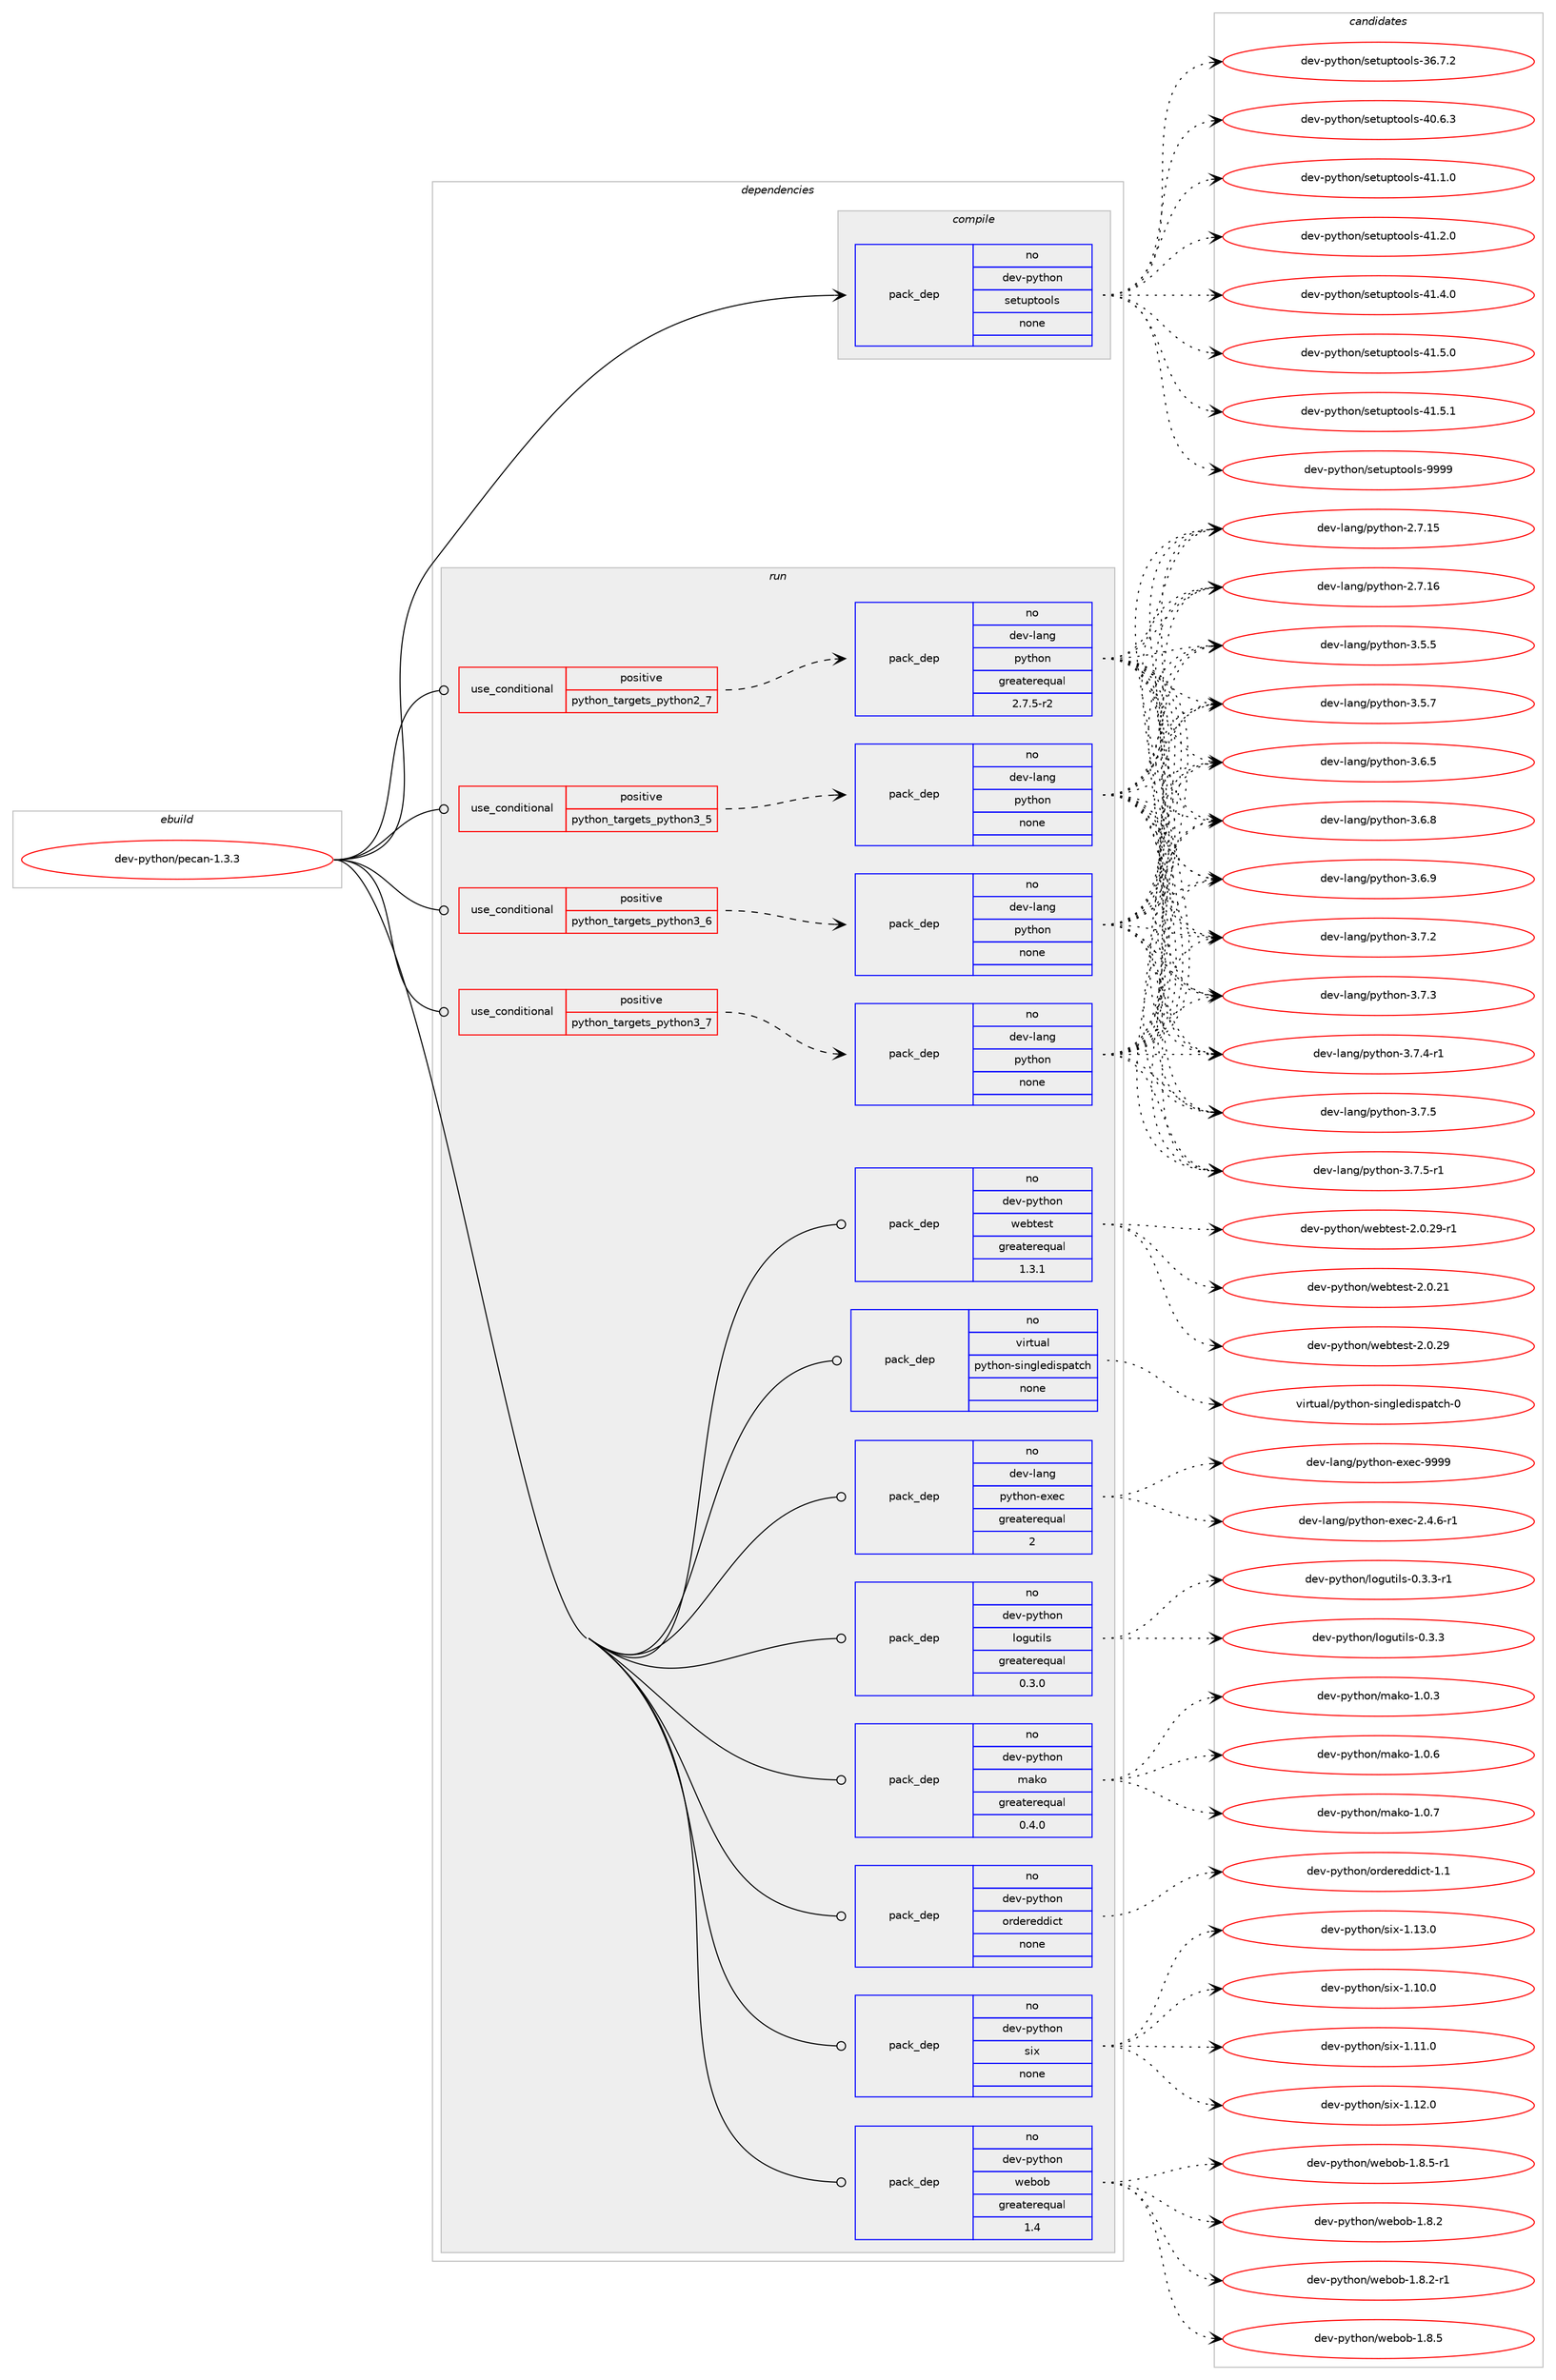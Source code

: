 digraph prolog {

# *************
# Graph options
# *************

newrank=true;
concentrate=true;
compound=true;
graph [rankdir=LR,fontname=Helvetica,fontsize=10,ranksep=1.5];#, ranksep=2.5, nodesep=0.2];
edge  [arrowhead=vee];
node  [fontname=Helvetica,fontsize=10];

# **********
# The ebuild
# **********

subgraph cluster_leftcol {
color=gray;
rank=same;
label=<<i>ebuild</i>>;
id [label="dev-python/pecan-1.3.3", color=red, width=4, href="../dev-python/pecan-1.3.3.svg"];
}

# ****************
# The dependencies
# ****************

subgraph cluster_midcol {
color=gray;
label=<<i>dependencies</i>>;
subgraph cluster_compile {
fillcolor="#eeeeee";
style=filled;
label=<<i>compile</i>>;
subgraph pack465322 {
dependency621490 [label=<<TABLE BORDER="0" CELLBORDER="1" CELLSPACING="0" CELLPADDING="4" WIDTH="220"><TR><TD ROWSPAN="6" CELLPADDING="30">pack_dep</TD></TR><TR><TD WIDTH="110">no</TD></TR><TR><TD>dev-python</TD></TR><TR><TD>setuptools</TD></TR><TR><TD>none</TD></TR><TR><TD></TD></TR></TABLE>>, shape=none, color=blue];
}
id:e -> dependency621490:w [weight=20,style="solid",arrowhead="vee"];
}
subgraph cluster_compileandrun {
fillcolor="#eeeeee";
style=filled;
label=<<i>compile and run</i>>;
}
subgraph cluster_run {
fillcolor="#eeeeee";
style=filled;
label=<<i>run</i>>;
subgraph cond144328 {
dependency621491 [label=<<TABLE BORDER="0" CELLBORDER="1" CELLSPACING="0" CELLPADDING="4"><TR><TD ROWSPAN="3" CELLPADDING="10">use_conditional</TD></TR><TR><TD>positive</TD></TR><TR><TD>python_targets_python2_7</TD></TR></TABLE>>, shape=none, color=red];
subgraph pack465323 {
dependency621492 [label=<<TABLE BORDER="0" CELLBORDER="1" CELLSPACING="0" CELLPADDING="4" WIDTH="220"><TR><TD ROWSPAN="6" CELLPADDING="30">pack_dep</TD></TR><TR><TD WIDTH="110">no</TD></TR><TR><TD>dev-lang</TD></TR><TR><TD>python</TD></TR><TR><TD>greaterequal</TD></TR><TR><TD>2.7.5-r2</TD></TR></TABLE>>, shape=none, color=blue];
}
dependency621491:e -> dependency621492:w [weight=20,style="dashed",arrowhead="vee"];
}
id:e -> dependency621491:w [weight=20,style="solid",arrowhead="odot"];
subgraph cond144329 {
dependency621493 [label=<<TABLE BORDER="0" CELLBORDER="1" CELLSPACING="0" CELLPADDING="4"><TR><TD ROWSPAN="3" CELLPADDING="10">use_conditional</TD></TR><TR><TD>positive</TD></TR><TR><TD>python_targets_python3_5</TD></TR></TABLE>>, shape=none, color=red];
subgraph pack465324 {
dependency621494 [label=<<TABLE BORDER="0" CELLBORDER="1" CELLSPACING="0" CELLPADDING="4" WIDTH="220"><TR><TD ROWSPAN="6" CELLPADDING="30">pack_dep</TD></TR><TR><TD WIDTH="110">no</TD></TR><TR><TD>dev-lang</TD></TR><TR><TD>python</TD></TR><TR><TD>none</TD></TR><TR><TD></TD></TR></TABLE>>, shape=none, color=blue];
}
dependency621493:e -> dependency621494:w [weight=20,style="dashed",arrowhead="vee"];
}
id:e -> dependency621493:w [weight=20,style="solid",arrowhead="odot"];
subgraph cond144330 {
dependency621495 [label=<<TABLE BORDER="0" CELLBORDER="1" CELLSPACING="0" CELLPADDING="4"><TR><TD ROWSPAN="3" CELLPADDING="10">use_conditional</TD></TR><TR><TD>positive</TD></TR><TR><TD>python_targets_python3_6</TD></TR></TABLE>>, shape=none, color=red];
subgraph pack465325 {
dependency621496 [label=<<TABLE BORDER="0" CELLBORDER="1" CELLSPACING="0" CELLPADDING="4" WIDTH="220"><TR><TD ROWSPAN="6" CELLPADDING="30">pack_dep</TD></TR><TR><TD WIDTH="110">no</TD></TR><TR><TD>dev-lang</TD></TR><TR><TD>python</TD></TR><TR><TD>none</TD></TR><TR><TD></TD></TR></TABLE>>, shape=none, color=blue];
}
dependency621495:e -> dependency621496:w [weight=20,style="dashed",arrowhead="vee"];
}
id:e -> dependency621495:w [weight=20,style="solid",arrowhead="odot"];
subgraph cond144331 {
dependency621497 [label=<<TABLE BORDER="0" CELLBORDER="1" CELLSPACING="0" CELLPADDING="4"><TR><TD ROWSPAN="3" CELLPADDING="10">use_conditional</TD></TR><TR><TD>positive</TD></TR><TR><TD>python_targets_python3_7</TD></TR></TABLE>>, shape=none, color=red];
subgraph pack465326 {
dependency621498 [label=<<TABLE BORDER="0" CELLBORDER="1" CELLSPACING="0" CELLPADDING="4" WIDTH="220"><TR><TD ROWSPAN="6" CELLPADDING="30">pack_dep</TD></TR><TR><TD WIDTH="110">no</TD></TR><TR><TD>dev-lang</TD></TR><TR><TD>python</TD></TR><TR><TD>none</TD></TR><TR><TD></TD></TR></TABLE>>, shape=none, color=blue];
}
dependency621497:e -> dependency621498:w [weight=20,style="dashed",arrowhead="vee"];
}
id:e -> dependency621497:w [weight=20,style="solid",arrowhead="odot"];
subgraph pack465327 {
dependency621499 [label=<<TABLE BORDER="0" CELLBORDER="1" CELLSPACING="0" CELLPADDING="4" WIDTH="220"><TR><TD ROWSPAN="6" CELLPADDING="30">pack_dep</TD></TR><TR><TD WIDTH="110">no</TD></TR><TR><TD>dev-lang</TD></TR><TR><TD>python-exec</TD></TR><TR><TD>greaterequal</TD></TR><TR><TD>2</TD></TR></TABLE>>, shape=none, color=blue];
}
id:e -> dependency621499:w [weight=20,style="solid",arrowhead="odot"];
subgraph pack465328 {
dependency621500 [label=<<TABLE BORDER="0" CELLBORDER="1" CELLSPACING="0" CELLPADDING="4" WIDTH="220"><TR><TD ROWSPAN="6" CELLPADDING="30">pack_dep</TD></TR><TR><TD WIDTH="110">no</TD></TR><TR><TD>dev-python</TD></TR><TR><TD>logutils</TD></TR><TR><TD>greaterequal</TD></TR><TR><TD>0.3.0</TD></TR></TABLE>>, shape=none, color=blue];
}
id:e -> dependency621500:w [weight=20,style="solid",arrowhead="odot"];
subgraph pack465329 {
dependency621501 [label=<<TABLE BORDER="0" CELLBORDER="1" CELLSPACING="0" CELLPADDING="4" WIDTH="220"><TR><TD ROWSPAN="6" CELLPADDING="30">pack_dep</TD></TR><TR><TD WIDTH="110">no</TD></TR><TR><TD>dev-python</TD></TR><TR><TD>mako</TD></TR><TR><TD>greaterequal</TD></TR><TR><TD>0.4.0</TD></TR></TABLE>>, shape=none, color=blue];
}
id:e -> dependency621501:w [weight=20,style="solid",arrowhead="odot"];
subgraph pack465330 {
dependency621502 [label=<<TABLE BORDER="0" CELLBORDER="1" CELLSPACING="0" CELLPADDING="4" WIDTH="220"><TR><TD ROWSPAN="6" CELLPADDING="30">pack_dep</TD></TR><TR><TD WIDTH="110">no</TD></TR><TR><TD>dev-python</TD></TR><TR><TD>ordereddict</TD></TR><TR><TD>none</TD></TR><TR><TD></TD></TR></TABLE>>, shape=none, color=blue];
}
id:e -> dependency621502:w [weight=20,style="solid",arrowhead="odot"];
subgraph pack465331 {
dependency621503 [label=<<TABLE BORDER="0" CELLBORDER="1" CELLSPACING="0" CELLPADDING="4" WIDTH="220"><TR><TD ROWSPAN="6" CELLPADDING="30">pack_dep</TD></TR><TR><TD WIDTH="110">no</TD></TR><TR><TD>dev-python</TD></TR><TR><TD>six</TD></TR><TR><TD>none</TD></TR><TR><TD></TD></TR></TABLE>>, shape=none, color=blue];
}
id:e -> dependency621503:w [weight=20,style="solid",arrowhead="odot"];
subgraph pack465332 {
dependency621504 [label=<<TABLE BORDER="0" CELLBORDER="1" CELLSPACING="0" CELLPADDING="4" WIDTH="220"><TR><TD ROWSPAN="6" CELLPADDING="30">pack_dep</TD></TR><TR><TD WIDTH="110">no</TD></TR><TR><TD>dev-python</TD></TR><TR><TD>webob</TD></TR><TR><TD>greaterequal</TD></TR><TR><TD>1.4</TD></TR></TABLE>>, shape=none, color=blue];
}
id:e -> dependency621504:w [weight=20,style="solid",arrowhead="odot"];
subgraph pack465333 {
dependency621505 [label=<<TABLE BORDER="0" CELLBORDER="1" CELLSPACING="0" CELLPADDING="4" WIDTH="220"><TR><TD ROWSPAN="6" CELLPADDING="30">pack_dep</TD></TR><TR><TD WIDTH="110">no</TD></TR><TR><TD>dev-python</TD></TR><TR><TD>webtest</TD></TR><TR><TD>greaterequal</TD></TR><TR><TD>1.3.1</TD></TR></TABLE>>, shape=none, color=blue];
}
id:e -> dependency621505:w [weight=20,style="solid",arrowhead="odot"];
subgraph pack465334 {
dependency621506 [label=<<TABLE BORDER="0" CELLBORDER="1" CELLSPACING="0" CELLPADDING="4" WIDTH="220"><TR><TD ROWSPAN="6" CELLPADDING="30">pack_dep</TD></TR><TR><TD WIDTH="110">no</TD></TR><TR><TD>virtual</TD></TR><TR><TD>python-singledispatch</TD></TR><TR><TD>none</TD></TR><TR><TD></TD></TR></TABLE>>, shape=none, color=blue];
}
id:e -> dependency621506:w [weight=20,style="solid",arrowhead="odot"];
}
}

# **************
# The candidates
# **************

subgraph cluster_choices {
rank=same;
color=gray;
label=<<i>candidates</i>>;

subgraph choice465322 {
color=black;
nodesep=1;
choice100101118451121211161041111104711510111611711211611111110811545515446554650 [label="dev-python/setuptools-36.7.2", color=red, width=4,href="../dev-python/setuptools-36.7.2.svg"];
choice100101118451121211161041111104711510111611711211611111110811545524846544651 [label="dev-python/setuptools-40.6.3", color=red, width=4,href="../dev-python/setuptools-40.6.3.svg"];
choice100101118451121211161041111104711510111611711211611111110811545524946494648 [label="dev-python/setuptools-41.1.0", color=red, width=4,href="../dev-python/setuptools-41.1.0.svg"];
choice100101118451121211161041111104711510111611711211611111110811545524946504648 [label="dev-python/setuptools-41.2.0", color=red, width=4,href="../dev-python/setuptools-41.2.0.svg"];
choice100101118451121211161041111104711510111611711211611111110811545524946524648 [label="dev-python/setuptools-41.4.0", color=red, width=4,href="../dev-python/setuptools-41.4.0.svg"];
choice100101118451121211161041111104711510111611711211611111110811545524946534648 [label="dev-python/setuptools-41.5.0", color=red, width=4,href="../dev-python/setuptools-41.5.0.svg"];
choice100101118451121211161041111104711510111611711211611111110811545524946534649 [label="dev-python/setuptools-41.5.1", color=red, width=4,href="../dev-python/setuptools-41.5.1.svg"];
choice10010111845112121116104111110471151011161171121161111111081154557575757 [label="dev-python/setuptools-9999", color=red, width=4,href="../dev-python/setuptools-9999.svg"];
dependency621490:e -> choice100101118451121211161041111104711510111611711211611111110811545515446554650:w [style=dotted,weight="100"];
dependency621490:e -> choice100101118451121211161041111104711510111611711211611111110811545524846544651:w [style=dotted,weight="100"];
dependency621490:e -> choice100101118451121211161041111104711510111611711211611111110811545524946494648:w [style=dotted,weight="100"];
dependency621490:e -> choice100101118451121211161041111104711510111611711211611111110811545524946504648:w [style=dotted,weight="100"];
dependency621490:e -> choice100101118451121211161041111104711510111611711211611111110811545524946524648:w [style=dotted,weight="100"];
dependency621490:e -> choice100101118451121211161041111104711510111611711211611111110811545524946534648:w [style=dotted,weight="100"];
dependency621490:e -> choice100101118451121211161041111104711510111611711211611111110811545524946534649:w [style=dotted,weight="100"];
dependency621490:e -> choice10010111845112121116104111110471151011161171121161111111081154557575757:w [style=dotted,weight="100"];
}
subgraph choice465323 {
color=black;
nodesep=1;
choice10010111845108971101034711212111610411111045504655464953 [label="dev-lang/python-2.7.15", color=red, width=4,href="../dev-lang/python-2.7.15.svg"];
choice10010111845108971101034711212111610411111045504655464954 [label="dev-lang/python-2.7.16", color=red, width=4,href="../dev-lang/python-2.7.16.svg"];
choice100101118451089711010347112121116104111110455146534653 [label="dev-lang/python-3.5.5", color=red, width=4,href="../dev-lang/python-3.5.5.svg"];
choice100101118451089711010347112121116104111110455146534655 [label="dev-lang/python-3.5.7", color=red, width=4,href="../dev-lang/python-3.5.7.svg"];
choice100101118451089711010347112121116104111110455146544653 [label="dev-lang/python-3.6.5", color=red, width=4,href="../dev-lang/python-3.6.5.svg"];
choice100101118451089711010347112121116104111110455146544656 [label="dev-lang/python-3.6.8", color=red, width=4,href="../dev-lang/python-3.6.8.svg"];
choice100101118451089711010347112121116104111110455146544657 [label="dev-lang/python-3.6.9", color=red, width=4,href="../dev-lang/python-3.6.9.svg"];
choice100101118451089711010347112121116104111110455146554650 [label="dev-lang/python-3.7.2", color=red, width=4,href="../dev-lang/python-3.7.2.svg"];
choice100101118451089711010347112121116104111110455146554651 [label="dev-lang/python-3.7.3", color=red, width=4,href="../dev-lang/python-3.7.3.svg"];
choice1001011184510897110103471121211161041111104551465546524511449 [label="dev-lang/python-3.7.4-r1", color=red, width=4,href="../dev-lang/python-3.7.4-r1.svg"];
choice100101118451089711010347112121116104111110455146554653 [label="dev-lang/python-3.7.5", color=red, width=4,href="../dev-lang/python-3.7.5.svg"];
choice1001011184510897110103471121211161041111104551465546534511449 [label="dev-lang/python-3.7.5-r1", color=red, width=4,href="../dev-lang/python-3.7.5-r1.svg"];
dependency621492:e -> choice10010111845108971101034711212111610411111045504655464953:w [style=dotted,weight="100"];
dependency621492:e -> choice10010111845108971101034711212111610411111045504655464954:w [style=dotted,weight="100"];
dependency621492:e -> choice100101118451089711010347112121116104111110455146534653:w [style=dotted,weight="100"];
dependency621492:e -> choice100101118451089711010347112121116104111110455146534655:w [style=dotted,weight="100"];
dependency621492:e -> choice100101118451089711010347112121116104111110455146544653:w [style=dotted,weight="100"];
dependency621492:e -> choice100101118451089711010347112121116104111110455146544656:w [style=dotted,weight="100"];
dependency621492:e -> choice100101118451089711010347112121116104111110455146544657:w [style=dotted,weight="100"];
dependency621492:e -> choice100101118451089711010347112121116104111110455146554650:w [style=dotted,weight="100"];
dependency621492:e -> choice100101118451089711010347112121116104111110455146554651:w [style=dotted,weight="100"];
dependency621492:e -> choice1001011184510897110103471121211161041111104551465546524511449:w [style=dotted,weight="100"];
dependency621492:e -> choice100101118451089711010347112121116104111110455146554653:w [style=dotted,weight="100"];
dependency621492:e -> choice1001011184510897110103471121211161041111104551465546534511449:w [style=dotted,weight="100"];
}
subgraph choice465324 {
color=black;
nodesep=1;
choice10010111845108971101034711212111610411111045504655464953 [label="dev-lang/python-2.7.15", color=red, width=4,href="../dev-lang/python-2.7.15.svg"];
choice10010111845108971101034711212111610411111045504655464954 [label="dev-lang/python-2.7.16", color=red, width=4,href="../dev-lang/python-2.7.16.svg"];
choice100101118451089711010347112121116104111110455146534653 [label="dev-lang/python-3.5.5", color=red, width=4,href="../dev-lang/python-3.5.5.svg"];
choice100101118451089711010347112121116104111110455146534655 [label="dev-lang/python-3.5.7", color=red, width=4,href="../dev-lang/python-3.5.7.svg"];
choice100101118451089711010347112121116104111110455146544653 [label="dev-lang/python-3.6.5", color=red, width=4,href="../dev-lang/python-3.6.5.svg"];
choice100101118451089711010347112121116104111110455146544656 [label="dev-lang/python-3.6.8", color=red, width=4,href="../dev-lang/python-3.6.8.svg"];
choice100101118451089711010347112121116104111110455146544657 [label="dev-lang/python-3.6.9", color=red, width=4,href="../dev-lang/python-3.6.9.svg"];
choice100101118451089711010347112121116104111110455146554650 [label="dev-lang/python-3.7.2", color=red, width=4,href="../dev-lang/python-3.7.2.svg"];
choice100101118451089711010347112121116104111110455146554651 [label="dev-lang/python-3.7.3", color=red, width=4,href="../dev-lang/python-3.7.3.svg"];
choice1001011184510897110103471121211161041111104551465546524511449 [label="dev-lang/python-3.7.4-r1", color=red, width=4,href="../dev-lang/python-3.7.4-r1.svg"];
choice100101118451089711010347112121116104111110455146554653 [label="dev-lang/python-3.7.5", color=red, width=4,href="../dev-lang/python-3.7.5.svg"];
choice1001011184510897110103471121211161041111104551465546534511449 [label="dev-lang/python-3.7.5-r1", color=red, width=4,href="../dev-lang/python-3.7.5-r1.svg"];
dependency621494:e -> choice10010111845108971101034711212111610411111045504655464953:w [style=dotted,weight="100"];
dependency621494:e -> choice10010111845108971101034711212111610411111045504655464954:w [style=dotted,weight="100"];
dependency621494:e -> choice100101118451089711010347112121116104111110455146534653:w [style=dotted,weight="100"];
dependency621494:e -> choice100101118451089711010347112121116104111110455146534655:w [style=dotted,weight="100"];
dependency621494:e -> choice100101118451089711010347112121116104111110455146544653:w [style=dotted,weight="100"];
dependency621494:e -> choice100101118451089711010347112121116104111110455146544656:w [style=dotted,weight="100"];
dependency621494:e -> choice100101118451089711010347112121116104111110455146544657:w [style=dotted,weight="100"];
dependency621494:e -> choice100101118451089711010347112121116104111110455146554650:w [style=dotted,weight="100"];
dependency621494:e -> choice100101118451089711010347112121116104111110455146554651:w [style=dotted,weight="100"];
dependency621494:e -> choice1001011184510897110103471121211161041111104551465546524511449:w [style=dotted,weight="100"];
dependency621494:e -> choice100101118451089711010347112121116104111110455146554653:w [style=dotted,weight="100"];
dependency621494:e -> choice1001011184510897110103471121211161041111104551465546534511449:w [style=dotted,weight="100"];
}
subgraph choice465325 {
color=black;
nodesep=1;
choice10010111845108971101034711212111610411111045504655464953 [label="dev-lang/python-2.7.15", color=red, width=4,href="../dev-lang/python-2.7.15.svg"];
choice10010111845108971101034711212111610411111045504655464954 [label="dev-lang/python-2.7.16", color=red, width=4,href="../dev-lang/python-2.7.16.svg"];
choice100101118451089711010347112121116104111110455146534653 [label="dev-lang/python-3.5.5", color=red, width=4,href="../dev-lang/python-3.5.5.svg"];
choice100101118451089711010347112121116104111110455146534655 [label="dev-lang/python-3.5.7", color=red, width=4,href="../dev-lang/python-3.5.7.svg"];
choice100101118451089711010347112121116104111110455146544653 [label="dev-lang/python-3.6.5", color=red, width=4,href="../dev-lang/python-3.6.5.svg"];
choice100101118451089711010347112121116104111110455146544656 [label="dev-lang/python-3.6.8", color=red, width=4,href="../dev-lang/python-3.6.8.svg"];
choice100101118451089711010347112121116104111110455146544657 [label="dev-lang/python-3.6.9", color=red, width=4,href="../dev-lang/python-3.6.9.svg"];
choice100101118451089711010347112121116104111110455146554650 [label="dev-lang/python-3.7.2", color=red, width=4,href="../dev-lang/python-3.7.2.svg"];
choice100101118451089711010347112121116104111110455146554651 [label="dev-lang/python-3.7.3", color=red, width=4,href="../dev-lang/python-3.7.3.svg"];
choice1001011184510897110103471121211161041111104551465546524511449 [label="dev-lang/python-3.7.4-r1", color=red, width=4,href="../dev-lang/python-3.7.4-r1.svg"];
choice100101118451089711010347112121116104111110455146554653 [label="dev-lang/python-3.7.5", color=red, width=4,href="../dev-lang/python-3.7.5.svg"];
choice1001011184510897110103471121211161041111104551465546534511449 [label="dev-lang/python-3.7.5-r1", color=red, width=4,href="../dev-lang/python-3.7.5-r1.svg"];
dependency621496:e -> choice10010111845108971101034711212111610411111045504655464953:w [style=dotted,weight="100"];
dependency621496:e -> choice10010111845108971101034711212111610411111045504655464954:w [style=dotted,weight="100"];
dependency621496:e -> choice100101118451089711010347112121116104111110455146534653:w [style=dotted,weight="100"];
dependency621496:e -> choice100101118451089711010347112121116104111110455146534655:w [style=dotted,weight="100"];
dependency621496:e -> choice100101118451089711010347112121116104111110455146544653:w [style=dotted,weight="100"];
dependency621496:e -> choice100101118451089711010347112121116104111110455146544656:w [style=dotted,weight="100"];
dependency621496:e -> choice100101118451089711010347112121116104111110455146544657:w [style=dotted,weight="100"];
dependency621496:e -> choice100101118451089711010347112121116104111110455146554650:w [style=dotted,weight="100"];
dependency621496:e -> choice100101118451089711010347112121116104111110455146554651:w [style=dotted,weight="100"];
dependency621496:e -> choice1001011184510897110103471121211161041111104551465546524511449:w [style=dotted,weight="100"];
dependency621496:e -> choice100101118451089711010347112121116104111110455146554653:w [style=dotted,weight="100"];
dependency621496:e -> choice1001011184510897110103471121211161041111104551465546534511449:w [style=dotted,weight="100"];
}
subgraph choice465326 {
color=black;
nodesep=1;
choice10010111845108971101034711212111610411111045504655464953 [label="dev-lang/python-2.7.15", color=red, width=4,href="../dev-lang/python-2.7.15.svg"];
choice10010111845108971101034711212111610411111045504655464954 [label="dev-lang/python-2.7.16", color=red, width=4,href="../dev-lang/python-2.7.16.svg"];
choice100101118451089711010347112121116104111110455146534653 [label="dev-lang/python-3.5.5", color=red, width=4,href="../dev-lang/python-3.5.5.svg"];
choice100101118451089711010347112121116104111110455146534655 [label="dev-lang/python-3.5.7", color=red, width=4,href="../dev-lang/python-3.5.7.svg"];
choice100101118451089711010347112121116104111110455146544653 [label="dev-lang/python-3.6.5", color=red, width=4,href="../dev-lang/python-3.6.5.svg"];
choice100101118451089711010347112121116104111110455146544656 [label="dev-lang/python-3.6.8", color=red, width=4,href="../dev-lang/python-3.6.8.svg"];
choice100101118451089711010347112121116104111110455146544657 [label="dev-lang/python-3.6.9", color=red, width=4,href="../dev-lang/python-3.6.9.svg"];
choice100101118451089711010347112121116104111110455146554650 [label="dev-lang/python-3.7.2", color=red, width=4,href="../dev-lang/python-3.7.2.svg"];
choice100101118451089711010347112121116104111110455146554651 [label="dev-lang/python-3.7.3", color=red, width=4,href="../dev-lang/python-3.7.3.svg"];
choice1001011184510897110103471121211161041111104551465546524511449 [label="dev-lang/python-3.7.4-r1", color=red, width=4,href="../dev-lang/python-3.7.4-r1.svg"];
choice100101118451089711010347112121116104111110455146554653 [label="dev-lang/python-3.7.5", color=red, width=4,href="../dev-lang/python-3.7.5.svg"];
choice1001011184510897110103471121211161041111104551465546534511449 [label="dev-lang/python-3.7.5-r1", color=red, width=4,href="../dev-lang/python-3.7.5-r1.svg"];
dependency621498:e -> choice10010111845108971101034711212111610411111045504655464953:w [style=dotted,weight="100"];
dependency621498:e -> choice10010111845108971101034711212111610411111045504655464954:w [style=dotted,weight="100"];
dependency621498:e -> choice100101118451089711010347112121116104111110455146534653:w [style=dotted,weight="100"];
dependency621498:e -> choice100101118451089711010347112121116104111110455146534655:w [style=dotted,weight="100"];
dependency621498:e -> choice100101118451089711010347112121116104111110455146544653:w [style=dotted,weight="100"];
dependency621498:e -> choice100101118451089711010347112121116104111110455146544656:w [style=dotted,weight="100"];
dependency621498:e -> choice100101118451089711010347112121116104111110455146544657:w [style=dotted,weight="100"];
dependency621498:e -> choice100101118451089711010347112121116104111110455146554650:w [style=dotted,weight="100"];
dependency621498:e -> choice100101118451089711010347112121116104111110455146554651:w [style=dotted,weight="100"];
dependency621498:e -> choice1001011184510897110103471121211161041111104551465546524511449:w [style=dotted,weight="100"];
dependency621498:e -> choice100101118451089711010347112121116104111110455146554653:w [style=dotted,weight="100"];
dependency621498:e -> choice1001011184510897110103471121211161041111104551465546534511449:w [style=dotted,weight="100"];
}
subgraph choice465327 {
color=black;
nodesep=1;
choice10010111845108971101034711212111610411111045101120101994550465246544511449 [label="dev-lang/python-exec-2.4.6-r1", color=red, width=4,href="../dev-lang/python-exec-2.4.6-r1.svg"];
choice10010111845108971101034711212111610411111045101120101994557575757 [label="dev-lang/python-exec-9999", color=red, width=4,href="../dev-lang/python-exec-9999.svg"];
dependency621499:e -> choice10010111845108971101034711212111610411111045101120101994550465246544511449:w [style=dotted,weight="100"];
dependency621499:e -> choice10010111845108971101034711212111610411111045101120101994557575757:w [style=dotted,weight="100"];
}
subgraph choice465328 {
color=black;
nodesep=1;
choice1001011184511212111610411111047108111103117116105108115454846514651 [label="dev-python/logutils-0.3.3", color=red, width=4,href="../dev-python/logutils-0.3.3.svg"];
choice10010111845112121116104111110471081111031171161051081154548465146514511449 [label="dev-python/logutils-0.3.3-r1", color=red, width=4,href="../dev-python/logutils-0.3.3-r1.svg"];
dependency621500:e -> choice1001011184511212111610411111047108111103117116105108115454846514651:w [style=dotted,weight="100"];
dependency621500:e -> choice10010111845112121116104111110471081111031171161051081154548465146514511449:w [style=dotted,weight="100"];
}
subgraph choice465329 {
color=black;
nodesep=1;
choice100101118451121211161041111104710997107111454946484651 [label="dev-python/mako-1.0.3", color=red, width=4,href="../dev-python/mako-1.0.3.svg"];
choice100101118451121211161041111104710997107111454946484654 [label="dev-python/mako-1.0.6", color=red, width=4,href="../dev-python/mako-1.0.6.svg"];
choice100101118451121211161041111104710997107111454946484655 [label="dev-python/mako-1.0.7", color=red, width=4,href="../dev-python/mako-1.0.7.svg"];
dependency621501:e -> choice100101118451121211161041111104710997107111454946484651:w [style=dotted,weight="100"];
dependency621501:e -> choice100101118451121211161041111104710997107111454946484654:w [style=dotted,weight="100"];
dependency621501:e -> choice100101118451121211161041111104710997107111454946484655:w [style=dotted,weight="100"];
}
subgraph choice465330 {
color=black;
nodesep=1;
choice10010111845112121116104111110471111141001011141011001001059911645494649 [label="dev-python/ordereddict-1.1", color=red, width=4,href="../dev-python/ordereddict-1.1.svg"];
dependency621502:e -> choice10010111845112121116104111110471111141001011141011001001059911645494649:w [style=dotted,weight="100"];
}
subgraph choice465331 {
color=black;
nodesep=1;
choice100101118451121211161041111104711510512045494649484648 [label="dev-python/six-1.10.0", color=red, width=4,href="../dev-python/six-1.10.0.svg"];
choice100101118451121211161041111104711510512045494649494648 [label="dev-python/six-1.11.0", color=red, width=4,href="../dev-python/six-1.11.0.svg"];
choice100101118451121211161041111104711510512045494649504648 [label="dev-python/six-1.12.0", color=red, width=4,href="../dev-python/six-1.12.0.svg"];
choice100101118451121211161041111104711510512045494649514648 [label="dev-python/six-1.13.0", color=red, width=4,href="../dev-python/six-1.13.0.svg"];
dependency621503:e -> choice100101118451121211161041111104711510512045494649484648:w [style=dotted,weight="100"];
dependency621503:e -> choice100101118451121211161041111104711510512045494649494648:w [style=dotted,weight="100"];
dependency621503:e -> choice100101118451121211161041111104711510512045494649504648:w [style=dotted,weight="100"];
dependency621503:e -> choice100101118451121211161041111104711510512045494649514648:w [style=dotted,weight="100"];
}
subgraph choice465332 {
color=black;
nodesep=1;
choice10010111845112121116104111110471191019811198454946564650 [label="dev-python/webob-1.8.2", color=red, width=4,href="../dev-python/webob-1.8.2.svg"];
choice100101118451121211161041111104711910198111984549465646504511449 [label="dev-python/webob-1.8.2-r1", color=red, width=4,href="../dev-python/webob-1.8.2-r1.svg"];
choice10010111845112121116104111110471191019811198454946564653 [label="dev-python/webob-1.8.5", color=red, width=4,href="../dev-python/webob-1.8.5.svg"];
choice100101118451121211161041111104711910198111984549465646534511449 [label="dev-python/webob-1.8.5-r1", color=red, width=4,href="../dev-python/webob-1.8.5-r1.svg"];
dependency621504:e -> choice10010111845112121116104111110471191019811198454946564650:w [style=dotted,weight="100"];
dependency621504:e -> choice100101118451121211161041111104711910198111984549465646504511449:w [style=dotted,weight="100"];
dependency621504:e -> choice10010111845112121116104111110471191019811198454946564653:w [style=dotted,weight="100"];
dependency621504:e -> choice100101118451121211161041111104711910198111984549465646534511449:w [style=dotted,weight="100"];
}
subgraph choice465333 {
color=black;
nodesep=1;
choice10010111845112121116104111110471191019811610111511645504648465049 [label="dev-python/webtest-2.0.21", color=red, width=4,href="../dev-python/webtest-2.0.21.svg"];
choice10010111845112121116104111110471191019811610111511645504648465057 [label="dev-python/webtest-2.0.29", color=red, width=4,href="../dev-python/webtest-2.0.29.svg"];
choice100101118451121211161041111104711910198116101115116455046484650574511449 [label="dev-python/webtest-2.0.29-r1", color=red, width=4,href="../dev-python/webtest-2.0.29-r1.svg"];
dependency621505:e -> choice10010111845112121116104111110471191019811610111511645504648465049:w [style=dotted,weight="100"];
dependency621505:e -> choice10010111845112121116104111110471191019811610111511645504648465057:w [style=dotted,weight="100"];
dependency621505:e -> choice100101118451121211161041111104711910198116101115116455046484650574511449:w [style=dotted,weight="100"];
}
subgraph choice465334 {
color=black;
nodesep=1;
choice11810511411611797108471121211161041111104511510511010310810110010511511297116991044548 [label="virtual/python-singledispatch-0", color=red, width=4,href="../virtual/python-singledispatch-0.svg"];
dependency621506:e -> choice11810511411611797108471121211161041111104511510511010310810110010511511297116991044548:w [style=dotted,weight="100"];
}
}

}
